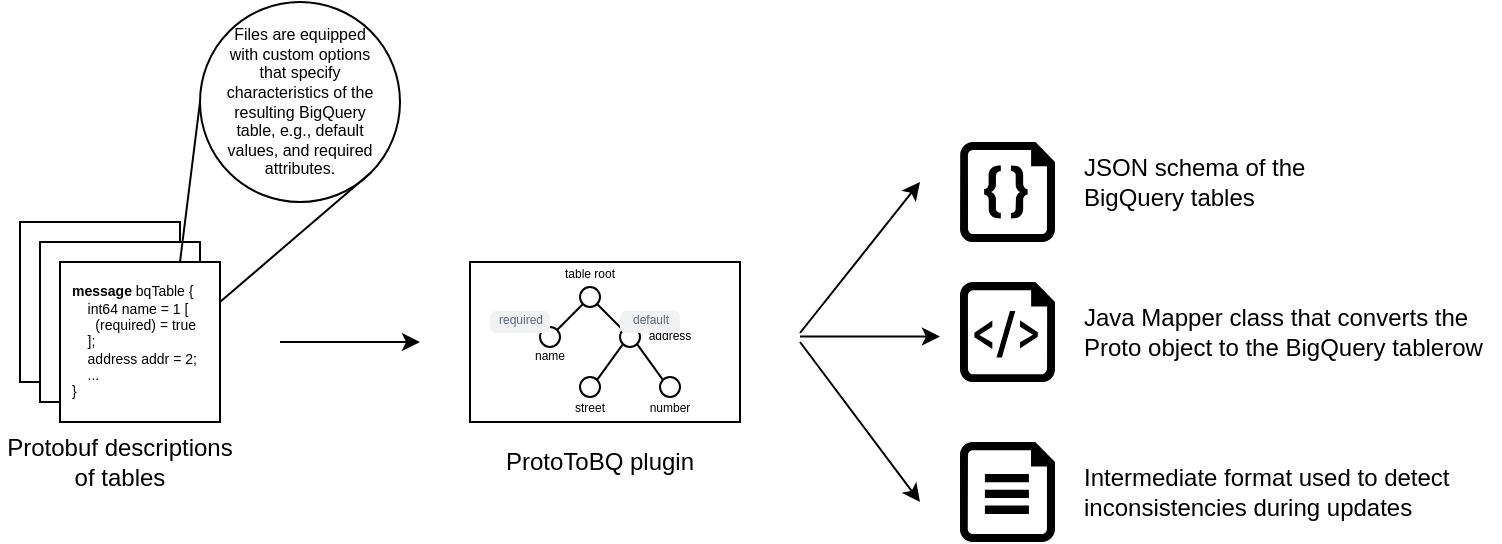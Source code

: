 <mxfile version="12.6.5" type="device"><diagram id="ecJwSaaA1x-ZkLrNZGCd" name="Page-1"><mxGraphModel dx="919" dy="557" grid="0" gridSize="10" guides="0" tooltips="1" connect="1" arrows="1" fold="1" page="0" pageScale="1" pageWidth="827" pageHeight="1169" math="0" shadow="0"><root><mxCell id="0"/><mxCell id="1" parent="0"/><mxCell id="589jlKeae1Bl1u5rtxhz-11" value="" style="whiteSpace=wrap;html=1;aspect=fixed;fillColor=#ffffff;" parent="1" vertex="1"><mxGeometry x="80" y="120" width="80" height="80" as="geometry"/></mxCell><mxCell id="589jlKeae1Bl1u5rtxhz-12" value="" style="whiteSpace=wrap;html=1;aspect=fixed;fillColor=#ffffff;" parent="1" vertex="1"><mxGeometry x="90" y="130" width="80" height="80" as="geometry"/></mxCell><mxCell id="589jlKeae1Bl1u5rtxhz-13" value="" style="whiteSpace=wrap;html=1;aspect=fixed;fillColor=#ffffff;" parent="1" vertex="1"><mxGeometry x="100" y="140" width="80" height="80" as="geometry"/></mxCell><mxCell id="589jlKeae1Bl1u5rtxhz-24" style="edgeStyle=orthogonalEdgeStyle;rounded=0;orthogonalLoop=1;jettySize=auto;html=1;fontSize=8;" parent="1" edge="1"><mxGeometry relative="1" as="geometry"><mxPoint x="210" y="180" as="sourcePoint"/><mxPoint x="280" y="180" as="targetPoint"/></mxGeometry></mxCell><mxCell id="589jlKeae1Bl1u5rtxhz-14" value="&lt;b style=&quot;font-size: 7px&quot;&gt;message&lt;/b&gt; bqTable {&lt;br style=&quot;font-size: 7px&quot;&gt;&lt;div style=&quot;font-size: 7px&quot;&gt;&amp;nbsp; &amp;nbsp; int64 name = 1 [&lt;/div&gt;&lt;div style=&quot;font-size: 7px&quot;&gt;&amp;nbsp; &amp;nbsp; &amp;nbsp; (required) = true&lt;/div&gt;&lt;div style=&quot;font-size: 7px&quot;&gt;&amp;nbsp; &amp;nbsp; ];&lt;/div&gt;&lt;div style=&quot;font-size: 7px&quot;&gt;&amp;nbsp; &amp;nbsp; address addr = 2;&lt;/div&gt;&lt;div style=&quot;font-size: 7px&quot;&gt;&amp;nbsp; &amp;nbsp; ...&lt;/div&gt;&lt;div style=&quot;font-size: 7px&quot;&gt;&lt;span style=&quot;font-size: 7px&quot;&gt;}&lt;/span&gt;&lt;/div&gt;" style="text;html=1;strokeColor=none;fillColor=none;align=left;verticalAlign=middle;whiteSpace=wrap;rounded=0;fontSize=7;" parent="1" vertex="1"><mxGeometry x="104" y="140" width="80" height="80" as="geometry"/></mxCell><mxCell id="589jlKeae1Bl1u5rtxhz-15" value="Protobuf descriptions&lt;br&gt;of tables" style="text;html=1;strokeColor=none;fillColor=none;align=center;verticalAlign=middle;whiteSpace=wrap;rounded=0;fontSize=12;" parent="1" vertex="1"><mxGeometry x="70" y="230" width="120" height="20" as="geometry"/></mxCell><mxCell id="589jlKeae1Bl1u5rtxhz-16" value="" style="ellipse;whiteSpace=wrap;html=1;aspect=fixed;fillColor=#ffffff;fontSize=12;" parent="1" vertex="1"><mxGeometry x="170" y="10" width="100" height="100" as="geometry"/></mxCell><mxCell id="589jlKeae1Bl1u5rtxhz-17" value="" style="endArrow=none;html=1;fontSize=12;entryX=0;entryY=0.5;entryDx=0;entryDy=0;" parent="1" target="589jlKeae1Bl1u5rtxhz-16" edge="1"><mxGeometry width="50" height="50" relative="1" as="geometry"><mxPoint x="160" y="140" as="sourcePoint"/><mxPoint x="180" y="60" as="targetPoint"/></mxGeometry></mxCell><mxCell id="589jlKeae1Bl1u5rtxhz-18" value="" style="endArrow=none;html=1;fontSize=12;entryX=1;entryY=1;entryDx=0;entryDy=0;exitX=1;exitY=0.25;exitDx=0;exitDy=0;" parent="1" source="589jlKeae1Bl1u5rtxhz-13" target="589jlKeae1Bl1u5rtxhz-16" edge="1"><mxGeometry width="50" height="50" relative="1" as="geometry"><mxPoint x="170" y="150" as="sourcePoint"/><mxPoint x="180.0" y="70" as="targetPoint"/></mxGeometry></mxCell><mxCell id="589jlKeae1Bl1u5rtxhz-19" value="Files are equipped with custom options that specify characteristics of the resulting BigQuery table, e.g., default values, and required attributes." style="text;html=1;strokeColor=none;fillColor=none;align=center;verticalAlign=middle;whiteSpace=wrap;rounded=0;fontSize=8;" parent="1" vertex="1"><mxGeometry x="180" y="10" width="80" height="100" as="geometry"/></mxCell><mxCell id="589jlKeae1Bl1u5rtxhz-22" value="" style="rounded=0;whiteSpace=wrap;html=1;fillColor=#ffffff;fontSize=8;" parent="1" vertex="1"><mxGeometry x="305" y="140" width="135" height="80" as="geometry"/></mxCell><mxCell id="589jlKeae1Bl1u5rtxhz-23" value="ProtoToBQ plugin" style="text;html=1;strokeColor=none;fillColor=none;align=center;verticalAlign=middle;whiteSpace=wrap;rounded=0;fontSize=12;" parent="1" vertex="1"><mxGeometry x="310" y="230" width="120" height="20" as="geometry"/></mxCell><mxCell id="589jlKeae1Bl1u5rtxhz-25" value="" style="ellipse;whiteSpace=wrap;html=1;aspect=fixed;fillColor=#ffffff;fontSize=8;" parent="1" vertex="1"><mxGeometry x="360" y="152.5" width="10" height="10" as="geometry"/></mxCell><mxCell id="589jlKeae1Bl1u5rtxhz-26" value="" style="ellipse;whiteSpace=wrap;html=1;aspect=fixed;fillColor=#ffffff;fontSize=8;" parent="1" vertex="1"><mxGeometry x="340" y="172.5" width="10" height="10" as="geometry"/></mxCell><mxCell id="589jlKeae1Bl1u5rtxhz-27" value="" style="ellipse;whiteSpace=wrap;html=1;aspect=fixed;fillColor=#ffffff;fontSize=8;" parent="1" vertex="1"><mxGeometry x="380" y="172.5" width="10" height="10" as="geometry"/></mxCell><mxCell id="589jlKeae1Bl1u5rtxhz-28" value="" style="ellipse;whiteSpace=wrap;html=1;aspect=fixed;fillColor=#ffffff;fontSize=8;" parent="1" vertex="1"><mxGeometry x="360" y="197.5" width="10" height="10" as="geometry"/></mxCell><mxCell id="589jlKeae1Bl1u5rtxhz-29" value="" style="ellipse;whiteSpace=wrap;html=1;aspect=fixed;fillColor=#ffffff;fontSize=8;" parent="1" vertex="1"><mxGeometry x="400" y="197.5" width="10" height="10" as="geometry"/></mxCell><mxCell id="589jlKeae1Bl1u5rtxhz-30" value="" style="endArrow=none;html=1;fontSize=8;entryX=0;entryY=1;entryDx=0;entryDy=0;exitX=1;exitY=0;exitDx=0;exitDy=0;" parent="1" source="589jlKeae1Bl1u5rtxhz-26" target="589jlKeae1Bl1u5rtxhz-25" edge="1"><mxGeometry width="50" height="50" relative="1" as="geometry"><mxPoint x="360" y="227.5" as="sourcePoint"/><mxPoint x="410" y="177.5" as="targetPoint"/></mxGeometry></mxCell><mxCell id="589jlKeae1Bl1u5rtxhz-31" value="" style="endArrow=none;html=1;fontSize=8;entryX=1;entryY=1;entryDx=0;entryDy=0;exitX=0;exitY=0;exitDx=0;exitDy=0;" parent="1" source="589jlKeae1Bl1u5rtxhz-27" target="589jlKeae1Bl1u5rtxhz-25" edge="1"><mxGeometry width="50" height="50" relative="1" as="geometry"><mxPoint x="358.536" y="183.964" as="sourcePoint"/><mxPoint x="371.464" y="171.036" as="targetPoint"/></mxGeometry></mxCell><mxCell id="589jlKeae1Bl1u5rtxhz-32" value="" style="endArrow=none;html=1;fontSize=8;entryX=1;entryY=0;entryDx=0;entryDy=0;exitX=0;exitY=1;exitDx=0;exitDy=0;" parent="1" source="589jlKeae1Bl1u5rtxhz-27" target="589jlKeae1Bl1u5rtxhz-28" edge="1"><mxGeometry width="50" height="50" relative="1" as="geometry"><mxPoint x="391.464" y="183.964" as="sourcePoint"/><mxPoint x="378.536" y="171.036" as="targetPoint"/></mxGeometry></mxCell><mxCell id="589jlKeae1Bl1u5rtxhz-33" value="" style="endArrow=none;html=1;fontSize=8;entryX=0;entryY=0;entryDx=0;entryDy=0;exitX=1;exitY=1;exitDx=0;exitDy=0;" parent="1" source="589jlKeae1Bl1u5rtxhz-27" target="589jlKeae1Bl1u5rtxhz-29" edge="1"><mxGeometry width="50" height="50" relative="1" as="geometry"><mxPoint x="391.464" y="191.036" as="sourcePoint"/><mxPoint x="378.536" y="208.964" as="targetPoint"/></mxGeometry></mxCell><mxCell id="589jlKeae1Bl1u5rtxhz-34" value="name" style="text;html=1;strokeColor=none;fillColor=none;align=center;verticalAlign=middle;whiteSpace=wrap;rounded=0;fontSize=6;" parent="1" vertex="1"><mxGeometry x="325" y="182" width="40" height="10" as="geometry"/></mxCell><mxCell id="589jlKeae1Bl1u5rtxhz-36" value="street" style="text;html=1;strokeColor=none;fillColor=none;align=center;verticalAlign=middle;whiteSpace=wrap;rounded=0;fontSize=6;" parent="1" vertex="1"><mxGeometry x="345" y="207.5" width="40" height="10" as="geometry"/></mxCell><mxCell id="589jlKeae1Bl1u5rtxhz-37" value="number" style="text;html=1;strokeColor=none;fillColor=none;align=center;verticalAlign=middle;whiteSpace=wrap;rounded=0;fontSize=6;" parent="1" vertex="1"><mxGeometry x="385" y="207.5" width="40" height="10" as="geometry"/></mxCell><mxCell id="589jlKeae1Bl1u5rtxhz-38" value="address" style="text;html=1;strokeColor=none;fillColor=none;align=center;verticalAlign=middle;whiteSpace=wrap;rounded=0;fontSize=6;" parent="1" vertex="1"><mxGeometry x="385" y="172" width="40" height="10" as="geometry"/></mxCell><mxCell id="589jlKeae1Bl1u5rtxhz-39" value="table root" style="text;html=1;strokeColor=none;fillColor=none;align=center;verticalAlign=middle;whiteSpace=wrap;rounded=0;fontSize=6;" parent="1" vertex="1"><mxGeometry x="345" y="140" width="40" height="12.5" as="geometry"/></mxCell><mxCell id="589jlKeae1Bl1u5rtxhz-57" value="&lt;font style=&quot;font-size: 6px&quot;&gt;required&lt;/font&gt;" style="rounded=1;align=center;fillColor=#F1F2F4;strokeColor=none;html=1;fontColor=#596780;fontSize=12;arcSize=26;verticalAlign=bottom;" parent="1" vertex="1"><mxGeometry x="315" y="164.5" width="30" height="11" as="geometry"/></mxCell><mxCell id="589jlKeae1Bl1u5rtxhz-58" value="&lt;font style=&quot;font-size: 6px&quot;&gt;default&lt;/font&gt;" style="rounded=1;align=center;fillColor=#F1F2F4;strokeColor=none;html=1;fontColor=#596780;fontSize=12;arcSize=26;verticalAlign=bottom;" parent="1" vertex="1"><mxGeometry x="380" y="164.5" width="30" height="11" as="geometry"/></mxCell><mxCell id="589jlKeae1Bl1u5rtxhz-59" value="" style="verticalLabelPosition=bottom;html=1;verticalAlign=top;align=center;strokeColor=none;fillColor=#000000;shape=mxgraph.azure.code_file;pointerEvents=1;fontSize=6;" parent="1" vertex="1"><mxGeometry x="550" y="80" width="47.5" height="50" as="geometry"/></mxCell><mxCell id="589jlKeae1Bl1u5rtxhz-60" value="" style="verticalLabelPosition=bottom;html=1;verticalAlign=top;align=center;strokeColor=none;fillColor=#000000;shape=mxgraph.azure.cloud_services_configuration_file;pointerEvents=1;fontSize=6;" parent="1" vertex="1"><mxGeometry x="550" y="230" width="47.5" height="50" as="geometry"/></mxCell><mxCell id="589jlKeae1Bl1u5rtxhz-61" style="edgeStyle=orthogonalEdgeStyle;rounded=0;orthogonalLoop=1;jettySize=auto;html=1;fontSize=8;" parent="1" edge="1"><mxGeometry relative="1" as="geometry"><mxPoint x="470" y="177.26" as="sourcePoint"/><mxPoint x="540" y="177.26" as="targetPoint"/></mxGeometry></mxCell><mxCell id="589jlKeae1Bl1u5rtxhz-63" value="" style="endArrow=classic;html=1;fontSize=6;" parent="1" edge="1"><mxGeometry width="50" height="50" relative="1" as="geometry"><mxPoint x="470" y="175.5" as="sourcePoint"/><mxPoint x="530" y="100" as="targetPoint"/></mxGeometry></mxCell><mxCell id="589jlKeae1Bl1u5rtxhz-65" value="JSON schema of the BigQuery tables" style="text;html=1;strokeColor=none;fillColor=none;align=left;verticalAlign=middle;whiteSpace=wrap;rounded=0;fontSize=12;" parent="1" vertex="1"><mxGeometry x="610" y="90" width="130" height="20" as="geometry"/></mxCell><mxCell id="589jlKeae1Bl1u5rtxhz-66" value="Java Mapper class that converts the Proto object to the BigQuery tablerow" style="text;html=1;strokeColor=none;fillColor=none;align=left;verticalAlign=middle;whiteSpace=wrap;rounded=0;fontSize=12;" parent="1" vertex="1"><mxGeometry x="610" y="165" width="210" height="20" as="geometry"/></mxCell><mxCell id="589jlKeae1Bl1u5rtxhz-68" value="" style="endArrow=classic;html=1;fontSize=6;" parent="1" edge="1"><mxGeometry width="50" height="50" relative="1" as="geometry"><mxPoint x="470" y="180" as="sourcePoint"/><mxPoint x="530" y="260" as="targetPoint"/></mxGeometry></mxCell><mxCell id="589jlKeae1Bl1u5rtxhz-70" value="Intermediate format used to detect&lt;br&gt;inconsistencies during updates" style="text;html=1;strokeColor=none;fillColor=none;align=left;verticalAlign=middle;whiteSpace=wrap;rounded=0;fontSize=12;" parent="1" vertex="1"><mxGeometry x="610" y="245" width="200" height="20" as="geometry"/></mxCell><mxCell id="589jlKeae1Bl1u5rtxhz-71" value="" style="verticalLabelPosition=bottom;html=1;verticalAlign=top;align=center;strokeColor=none;fillColor=#000000;shape=mxgraph.azure.script_file;pointerEvents=1;fontSize=6;" parent="1" vertex="1"><mxGeometry x="550" y="150" width="47.5" height="50" as="geometry"/></mxCell></root></mxGraphModel></diagram></mxfile>